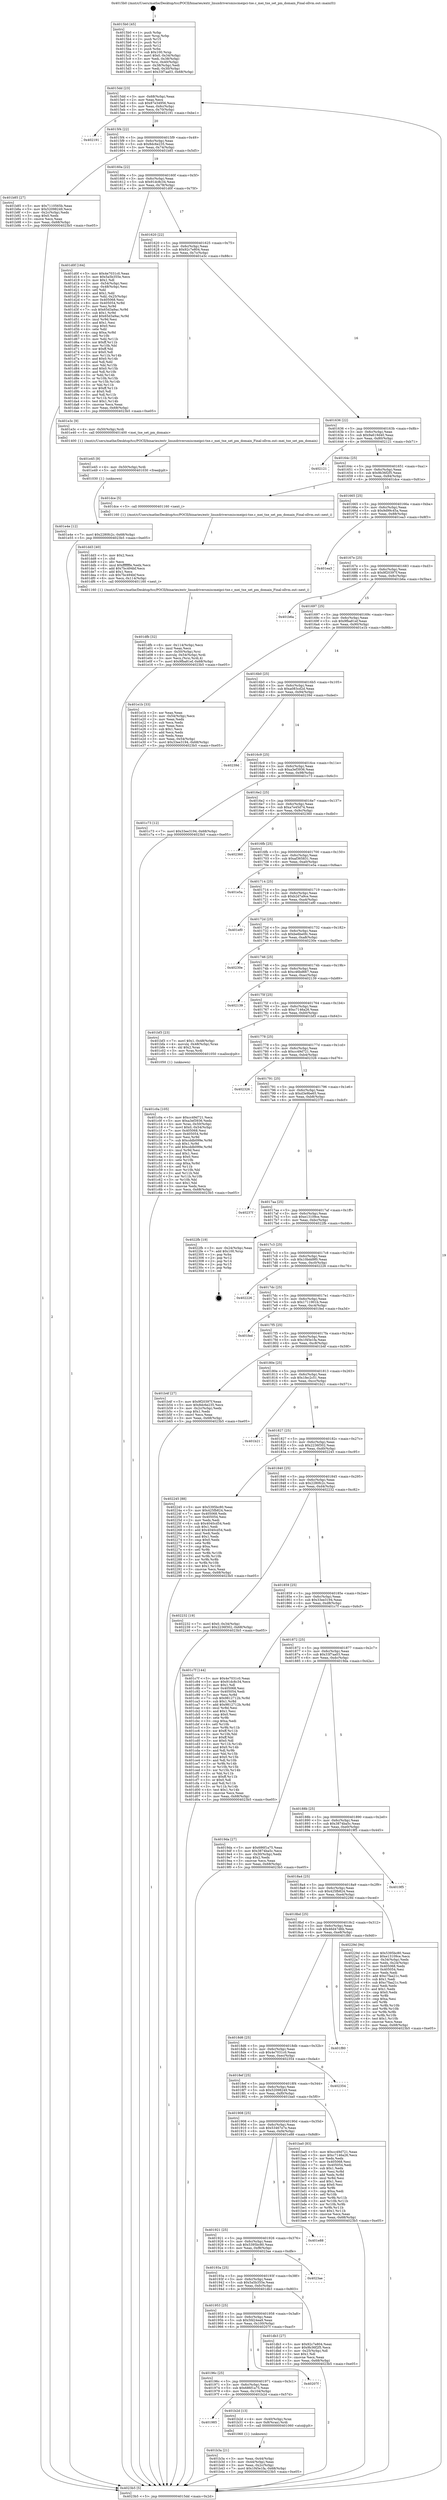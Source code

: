 digraph "0x4015b0" {
  label = "0x4015b0 (/mnt/c/Users/mathe/Desktop/tcc/POCII/binaries/extr_linuxdriversmiscmeipci-txe.c_mei_txe_set_pm_domain_Final-ollvm.out::main(0))"
  labelloc = "t"
  node[shape=record]

  Entry [label="",width=0.3,height=0.3,shape=circle,fillcolor=black,style=filled]
  "0x4015dd" [label="{
     0x4015dd [23]\l
     | [instrs]\l
     &nbsp;&nbsp;0x4015dd \<+3\>: mov -0x68(%rbp),%eax\l
     &nbsp;&nbsp;0x4015e0 \<+2\>: mov %eax,%ecx\l
     &nbsp;&nbsp;0x4015e2 \<+6\>: sub $0x87e34956,%ecx\l
     &nbsp;&nbsp;0x4015e8 \<+3\>: mov %eax,-0x6c(%rbp)\l
     &nbsp;&nbsp;0x4015eb \<+3\>: mov %ecx,-0x70(%rbp)\l
     &nbsp;&nbsp;0x4015ee \<+6\>: je 0000000000402191 \<main+0xbe1\>\l
  }"]
  "0x402191" [label="{
     0x402191\l
  }", style=dashed]
  "0x4015f4" [label="{
     0x4015f4 [22]\l
     | [instrs]\l
     &nbsp;&nbsp;0x4015f4 \<+5\>: jmp 00000000004015f9 \<main+0x49\>\l
     &nbsp;&nbsp;0x4015f9 \<+3\>: mov -0x6c(%rbp),%eax\l
     &nbsp;&nbsp;0x4015fc \<+5\>: sub $0x8dc6e235,%eax\l
     &nbsp;&nbsp;0x401601 \<+3\>: mov %eax,-0x74(%rbp)\l
     &nbsp;&nbsp;0x401604 \<+6\>: je 0000000000401b85 \<main+0x5d5\>\l
  }"]
  Exit [label="",width=0.3,height=0.3,shape=circle,fillcolor=black,style=filled,peripheries=2]
  "0x401b85" [label="{
     0x401b85 [27]\l
     | [instrs]\l
     &nbsp;&nbsp;0x401b85 \<+5\>: mov $0x7110565b,%eax\l
     &nbsp;&nbsp;0x401b8a \<+5\>: mov $0x52098249,%ecx\l
     &nbsp;&nbsp;0x401b8f \<+3\>: mov -0x2c(%rbp),%edx\l
     &nbsp;&nbsp;0x401b92 \<+3\>: cmp $0x0,%edx\l
     &nbsp;&nbsp;0x401b95 \<+3\>: cmove %ecx,%eax\l
     &nbsp;&nbsp;0x401b98 \<+3\>: mov %eax,-0x68(%rbp)\l
     &nbsp;&nbsp;0x401b9b \<+5\>: jmp 00000000004023b5 \<main+0xe05\>\l
  }"]
  "0x40160a" [label="{
     0x40160a [22]\l
     | [instrs]\l
     &nbsp;&nbsp;0x40160a \<+5\>: jmp 000000000040160f \<main+0x5f\>\l
     &nbsp;&nbsp;0x40160f \<+3\>: mov -0x6c(%rbp),%eax\l
     &nbsp;&nbsp;0x401612 \<+5\>: sub $0x91dc8c34,%eax\l
     &nbsp;&nbsp;0x401617 \<+3\>: mov %eax,-0x78(%rbp)\l
     &nbsp;&nbsp;0x40161a \<+6\>: je 0000000000401d0f \<main+0x75f\>\l
  }"]
  "0x401e4e" [label="{
     0x401e4e [12]\l
     | [instrs]\l
     &nbsp;&nbsp;0x401e4e \<+7\>: movl $0x2280fc2c,-0x68(%rbp)\l
     &nbsp;&nbsp;0x401e55 \<+5\>: jmp 00000000004023b5 \<main+0xe05\>\l
  }"]
  "0x401d0f" [label="{
     0x401d0f [164]\l
     | [instrs]\l
     &nbsp;&nbsp;0x401d0f \<+5\>: mov $0x4e7031c0,%eax\l
     &nbsp;&nbsp;0x401d14 \<+5\>: mov $0x5a5b355e,%ecx\l
     &nbsp;&nbsp;0x401d19 \<+2\>: mov $0x1,%dl\l
     &nbsp;&nbsp;0x401d1b \<+3\>: mov -0x54(%rbp),%esi\l
     &nbsp;&nbsp;0x401d1e \<+3\>: cmp -0x48(%rbp),%esi\l
     &nbsp;&nbsp;0x401d21 \<+4\>: setl %dil\l
     &nbsp;&nbsp;0x401d25 \<+4\>: and $0x1,%dil\l
     &nbsp;&nbsp;0x401d29 \<+4\>: mov %dil,-0x25(%rbp)\l
     &nbsp;&nbsp;0x401d2d \<+7\>: mov 0x405068,%esi\l
     &nbsp;&nbsp;0x401d34 \<+8\>: mov 0x405054,%r8d\l
     &nbsp;&nbsp;0x401d3c \<+3\>: mov %esi,%r9d\l
     &nbsp;&nbsp;0x401d3f \<+7\>: sub $0x65d3a9ac,%r9d\l
     &nbsp;&nbsp;0x401d46 \<+4\>: sub $0x1,%r9d\l
     &nbsp;&nbsp;0x401d4a \<+7\>: add $0x65d3a9ac,%r9d\l
     &nbsp;&nbsp;0x401d51 \<+4\>: imul %r9d,%esi\l
     &nbsp;&nbsp;0x401d55 \<+3\>: and $0x1,%esi\l
     &nbsp;&nbsp;0x401d58 \<+3\>: cmp $0x0,%esi\l
     &nbsp;&nbsp;0x401d5b \<+4\>: sete %dil\l
     &nbsp;&nbsp;0x401d5f \<+4\>: cmp $0xa,%r8d\l
     &nbsp;&nbsp;0x401d63 \<+4\>: setl %r10b\l
     &nbsp;&nbsp;0x401d67 \<+3\>: mov %dil,%r11b\l
     &nbsp;&nbsp;0x401d6a \<+4\>: xor $0xff,%r11b\l
     &nbsp;&nbsp;0x401d6e \<+3\>: mov %r10b,%bl\l
     &nbsp;&nbsp;0x401d71 \<+3\>: xor $0xff,%bl\l
     &nbsp;&nbsp;0x401d74 \<+3\>: xor $0x0,%dl\l
     &nbsp;&nbsp;0x401d77 \<+3\>: mov %r11b,%r14b\l
     &nbsp;&nbsp;0x401d7a \<+4\>: and $0x0,%r14b\l
     &nbsp;&nbsp;0x401d7e \<+3\>: and %dl,%dil\l
     &nbsp;&nbsp;0x401d81 \<+3\>: mov %bl,%r15b\l
     &nbsp;&nbsp;0x401d84 \<+4\>: and $0x0,%r15b\l
     &nbsp;&nbsp;0x401d88 \<+3\>: and %dl,%r10b\l
     &nbsp;&nbsp;0x401d8b \<+3\>: or %dil,%r14b\l
     &nbsp;&nbsp;0x401d8e \<+3\>: or %r10b,%r15b\l
     &nbsp;&nbsp;0x401d91 \<+3\>: xor %r15b,%r14b\l
     &nbsp;&nbsp;0x401d94 \<+3\>: or %bl,%r11b\l
     &nbsp;&nbsp;0x401d97 \<+4\>: xor $0xff,%r11b\l
     &nbsp;&nbsp;0x401d9b \<+3\>: or $0x0,%dl\l
     &nbsp;&nbsp;0x401d9e \<+3\>: and %dl,%r11b\l
     &nbsp;&nbsp;0x401da1 \<+3\>: or %r11b,%r14b\l
     &nbsp;&nbsp;0x401da4 \<+4\>: test $0x1,%r14b\l
     &nbsp;&nbsp;0x401da8 \<+3\>: cmovne %ecx,%eax\l
     &nbsp;&nbsp;0x401dab \<+3\>: mov %eax,-0x68(%rbp)\l
     &nbsp;&nbsp;0x401dae \<+5\>: jmp 00000000004023b5 \<main+0xe05\>\l
  }"]
  "0x401620" [label="{
     0x401620 [22]\l
     | [instrs]\l
     &nbsp;&nbsp;0x401620 \<+5\>: jmp 0000000000401625 \<main+0x75\>\l
     &nbsp;&nbsp;0x401625 \<+3\>: mov -0x6c(%rbp),%eax\l
     &nbsp;&nbsp;0x401628 \<+5\>: sub $0x92c7e804,%eax\l
     &nbsp;&nbsp;0x40162d \<+3\>: mov %eax,-0x7c(%rbp)\l
     &nbsp;&nbsp;0x401630 \<+6\>: je 0000000000401e3c \<main+0x88c\>\l
  }"]
  "0x401e45" [label="{
     0x401e45 [9]\l
     | [instrs]\l
     &nbsp;&nbsp;0x401e45 \<+4\>: mov -0x50(%rbp),%rdi\l
     &nbsp;&nbsp;0x401e49 \<+5\>: call 0000000000401030 \<free@plt\>\l
     | [calls]\l
     &nbsp;&nbsp;0x401030 \{1\} (unknown)\l
  }"]
  "0x401e3c" [label="{
     0x401e3c [9]\l
     | [instrs]\l
     &nbsp;&nbsp;0x401e3c \<+4\>: mov -0x50(%rbp),%rdi\l
     &nbsp;&nbsp;0x401e40 \<+5\>: call 0000000000401400 \<mei_txe_set_pm_domain\>\l
     | [calls]\l
     &nbsp;&nbsp;0x401400 \{1\} (/mnt/c/Users/mathe/Desktop/tcc/POCII/binaries/extr_linuxdriversmiscmeipci-txe.c_mei_txe_set_pm_domain_Final-ollvm.out::mei_txe_set_pm_domain)\l
  }"]
  "0x401636" [label="{
     0x401636 [22]\l
     | [instrs]\l
     &nbsp;&nbsp;0x401636 \<+5\>: jmp 000000000040163b \<main+0x8b\>\l
     &nbsp;&nbsp;0x40163b \<+3\>: mov -0x6c(%rbp),%eax\l
     &nbsp;&nbsp;0x40163e \<+5\>: sub $0x9a619d40,%eax\l
     &nbsp;&nbsp;0x401643 \<+3\>: mov %eax,-0x80(%rbp)\l
     &nbsp;&nbsp;0x401646 \<+6\>: je 0000000000402121 \<main+0xb71\>\l
  }"]
  "0x401dfb" [label="{
     0x401dfb [32]\l
     | [instrs]\l
     &nbsp;&nbsp;0x401dfb \<+6\>: mov -0x114(%rbp),%ecx\l
     &nbsp;&nbsp;0x401e01 \<+3\>: imul %eax,%ecx\l
     &nbsp;&nbsp;0x401e04 \<+4\>: mov -0x50(%rbp),%rsi\l
     &nbsp;&nbsp;0x401e08 \<+4\>: movslq -0x54(%rbp),%rdi\l
     &nbsp;&nbsp;0x401e0c \<+3\>: mov %ecx,(%rsi,%rdi,4)\l
     &nbsp;&nbsp;0x401e0f \<+7\>: movl $0x9fba81ef,-0x68(%rbp)\l
     &nbsp;&nbsp;0x401e16 \<+5\>: jmp 00000000004023b5 \<main+0xe05\>\l
  }"]
  "0x402121" [label="{
     0x402121\l
  }", style=dashed]
  "0x40164c" [label="{
     0x40164c [25]\l
     | [instrs]\l
     &nbsp;&nbsp;0x40164c \<+5\>: jmp 0000000000401651 \<main+0xa1\>\l
     &nbsp;&nbsp;0x401651 \<+3\>: mov -0x6c(%rbp),%eax\l
     &nbsp;&nbsp;0x401654 \<+5\>: sub $0x9b36f2f5,%eax\l
     &nbsp;&nbsp;0x401659 \<+6\>: mov %eax,-0x84(%rbp)\l
     &nbsp;&nbsp;0x40165f \<+6\>: je 0000000000401dce \<main+0x81e\>\l
  }"]
  "0x401dd3" [label="{
     0x401dd3 [40]\l
     | [instrs]\l
     &nbsp;&nbsp;0x401dd3 \<+5\>: mov $0x2,%ecx\l
     &nbsp;&nbsp;0x401dd8 \<+1\>: cltd\l
     &nbsp;&nbsp;0x401dd9 \<+2\>: idiv %ecx\l
     &nbsp;&nbsp;0x401ddb \<+6\>: imul $0xfffffffe,%edx,%ecx\l
     &nbsp;&nbsp;0x401de1 \<+6\>: add $0x7bc494bf,%ecx\l
     &nbsp;&nbsp;0x401de7 \<+3\>: add $0x1,%ecx\l
     &nbsp;&nbsp;0x401dea \<+6\>: sub $0x7bc494bf,%ecx\l
     &nbsp;&nbsp;0x401df0 \<+6\>: mov %ecx,-0x114(%rbp)\l
     &nbsp;&nbsp;0x401df6 \<+5\>: call 0000000000401160 \<next_i\>\l
     | [calls]\l
     &nbsp;&nbsp;0x401160 \{1\} (/mnt/c/Users/mathe/Desktop/tcc/POCII/binaries/extr_linuxdriversmiscmeipci-txe.c_mei_txe_set_pm_domain_Final-ollvm.out::next_i)\l
  }"]
  "0x401dce" [label="{
     0x401dce [5]\l
     | [instrs]\l
     &nbsp;&nbsp;0x401dce \<+5\>: call 0000000000401160 \<next_i\>\l
     | [calls]\l
     &nbsp;&nbsp;0x401160 \{1\} (/mnt/c/Users/mathe/Desktop/tcc/POCII/binaries/extr_linuxdriversmiscmeipci-txe.c_mei_txe_set_pm_domain_Final-ollvm.out::next_i)\l
  }"]
  "0x401665" [label="{
     0x401665 [25]\l
     | [instrs]\l
     &nbsp;&nbsp;0x401665 \<+5\>: jmp 000000000040166a \<main+0xba\>\l
     &nbsp;&nbsp;0x40166a \<+3\>: mov -0x6c(%rbp),%eax\l
     &nbsp;&nbsp;0x40166d \<+5\>: sub $0x9d99c45a,%eax\l
     &nbsp;&nbsp;0x401672 \<+6\>: mov %eax,-0x88(%rbp)\l
     &nbsp;&nbsp;0x401678 \<+6\>: je 0000000000401ea3 \<main+0x8f3\>\l
  }"]
  "0x401c0a" [label="{
     0x401c0a [105]\l
     | [instrs]\l
     &nbsp;&nbsp;0x401c0a \<+5\>: mov $0xcc49d721,%ecx\l
     &nbsp;&nbsp;0x401c0f \<+5\>: mov $0xa3ef3936,%edx\l
     &nbsp;&nbsp;0x401c14 \<+4\>: mov %rax,-0x50(%rbp)\l
     &nbsp;&nbsp;0x401c18 \<+7\>: movl $0x0,-0x54(%rbp)\l
     &nbsp;&nbsp;0x401c1f \<+7\>: mov 0x405068,%esi\l
     &nbsp;&nbsp;0x401c26 \<+8\>: mov 0x405054,%r8d\l
     &nbsp;&nbsp;0x401c2e \<+3\>: mov %esi,%r9d\l
     &nbsp;&nbsp;0x401c31 \<+7\>: sub $0xcddb099e,%r9d\l
     &nbsp;&nbsp;0x401c38 \<+4\>: sub $0x1,%r9d\l
     &nbsp;&nbsp;0x401c3c \<+7\>: add $0xcddb099e,%r9d\l
     &nbsp;&nbsp;0x401c43 \<+4\>: imul %r9d,%esi\l
     &nbsp;&nbsp;0x401c47 \<+3\>: and $0x1,%esi\l
     &nbsp;&nbsp;0x401c4a \<+3\>: cmp $0x0,%esi\l
     &nbsp;&nbsp;0x401c4d \<+4\>: sete %r10b\l
     &nbsp;&nbsp;0x401c51 \<+4\>: cmp $0xa,%r8d\l
     &nbsp;&nbsp;0x401c55 \<+4\>: setl %r11b\l
     &nbsp;&nbsp;0x401c59 \<+3\>: mov %r10b,%bl\l
     &nbsp;&nbsp;0x401c5c \<+3\>: and %r11b,%bl\l
     &nbsp;&nbsp;0x401c5f \<+3\>: xor %r11b,%r10b\l
     &nbsp;&nbsp;0x401c62 \<+3\>: or %r10b,%bl\l
     &nbsp;&nbsp;0x401c65 \<+3\>: test $0x1,%bl\l
     &nbsp;&nbsp;0x401c68 \<+3\>: cmovne %edx,%ecx\l
     &nbsp;&nbsp;0x401c6b \<+3\>: mov %ecx,-0x68(%rbp)\l
     &nbsp;&nbsp;0x401c6e \<+5\>: jmp 00000000004023b5 \<main+0xe05\>\l
  }"]
  "0x401ea3" [label="{
     0x401ea3\l
  }", style=dashed]
  "0x40167e" [label="{
     0x40167e [25]\l
     | [instrs]\l
     &nbsp;&nbsp;0x40167e \<+5\>: jmp 0000000000401683 \<main+0xd3\>\l
     &nbsp;&nbsp;0x401683 \<+3\>: mov -0x6c(%rbp),%eax\l
     &nbsp;&nbsp;0x401686 \<+5\>: sub $0x9f20397f,%eax\l
     &nbsp;&nbsp;0x40168b \<+6\>: mov %eax,-0x8c(%rbp)\l
     &nbsp;&nbsp;0x401691 \<+6\>: je 0000000000401b6a \<main+0x5ba\>\l
  }"]
  "0x401b3a" [label="{
     0x401b3a [21]\l
     | [instrs]\l
     &nbsp;&nbsp;0x401b3a \<+3\>: mov %eax,-0x44(%rbp)\l
     &nbsp;&nbsp;0x401b3d \<+3\>: mov -0x44(%rbp),%eax\l
     &nbsp;&nbsp;0x401b40 \<+3\>: mov %eax,-0x2c(%rbp)\l
     &nbsp;&nbsp;0x401b43 \<+7\>: movl $0x1f45e1fa,-0x68(%rbp)\l
     &nbsp;&nbsp;0x401b4a \<+5\>: jmp 00000000004023b5 \<main+0xe05\>\l
  }"]
  "0x401b6a" [label="{
     0x401b6a\l
  }", style=dashed]
  "0x401697" [label="{
     0x401697 [25]\l
     | [instrs]\l
     &nbsp;&nbsp;0x401697 \<+5\>: jmp 000000000040169c \<main+0xec\>\l
     &nbsp;&nbsp;0x40169c \<+3\>: mov -0x6c(%rbp),%eax\l
     &nbsp;&nbsp;0x40169f \<+5\>: sub $0x9fba81ef,%eax\l
     &nbsp;&nbsp;0x4016a4 \<+6\>: mov %eax,-0x90(%rbp)\l
     &nbsp;&nbsp;0x4016aa \<+6\>: je 0000000000401e1b \<main+0x86b\>\l
  }"]
  "0x401985" [label="{
     0x401985\l
  }", style=dashed]
  "0x401e1b" [label="{
     0x401e1b [33]\l
     | [instrs]\l
     &nbsp;&nbsp;0x401e1b \<+2\>: xor %eax,%eax\l
     &nbsp;&nbsp;0x401e1d \<+3\>: mov -0x54(%rbp),%ecx\l
     &nbsp;&nbsp;0x401e20 \<+2\>: mov %eax,%edx\l
     &nbsp;&nbsp;0x401e22 \<+2\>: sub %ecx,%edx\l
     &nbsp;&nbsp;0x401e24 \<+2\>: mov %eax,%ecx\l
     &nbsp;&nbsp;0x401e26 \<+3\>: sub $0x1,%ecx\l
     &nbsp;&nbsp;0x401e29 \<+2\>: add %ecx,%edx\l
     &nbsp;&nbsp;0x401e2b \<+2\>: sub %edx,%eax\l
     &nbsp;&nbsp;0x401e2d \<+3\>: mov %eax,-0x54(%rbp)\l
     &nbsp;&nbsp;0x401e30 \<+7\>: movl $0x33ee3194,-0x68(%rbp)\l
     &nbsp;&nbsp;0x401e37 \<+5\>: jmp 00000000004023b5 \<main+0xe05\>\l
  }"]
  "0x4016b0" [label="{
     0x4016b0 [25]\l
     | [instrs]\l
     &nbsp;&nbsp;0x4016b0 \<+5\>: jmp 00000000004016b5 \<main+0x105\>\l
     &nbsp;&nbsp;0x4016b5 \<+3\>: mov -0x6c(%rbp),%eax\l
     &nbsp;&nbsp;0x4016b8 \<+5\>: sub $0xa083cd2d,%eax\l
     &nbsp;&nbsp;0x4016bd \<+6\>: mov %eax,-0x94(%rbp)\l
     &nbsp;&nbsp;0x4016c3 \<+6\>: je 000000000040239d \<main+0xded\>\l
  }"]
  "0x401b2d" [label="{
     0x401b2d [13]\l
     | [instrs]\l
     &nbsp;&nbsp;0x401b2d \<+4\>: mov -0x40(%rbp),%rax\l
     &nbsp;&nbsp;0x401b31 \<+4\>: mov 0x8(%rax),%rdi\l
     &nbsp;&nbsp;0x401b35 \<+5\>: call 0000000000401060 \<atoi@plt\>\l
     | [calls]\l
     &nbsp;&nbsp;0x401060 \{1\} (unknown)\l
  }"]
  "0x40239d" [label="{
     0x40239d\l
  }", style=dashed]
  "0x4016c9" [label="{
     0x4016c9 [25]\l
     | [instrs]\l
     &nbsp;&nbsp;0x4016c9 \<+5\>: jmp 00000000004016ce \<main+0x11e\>\l
     &nbsp;&nbsp;0x4016ce \<+3\>: mov -0x6c(%rbp),%eax\l
     &nbsp;&nbsp;0x4016d1 \<+5\>: sub $0xa3ef3936,%eax\l
     &nbsp;&nbsp;0x4016d6 \<+6\>: mov %eax,-0x98(%rbp)\l
     &nbsp;&nbsp;0x4016dc \<+6\>: je 0000000000401c73 \<main+0x6c3\>\l
  }"]
  "0x40196c" [label="{
     0x40196c [25]\l
     | [instrs]\l
     &nbsp;&nbsp;0x40196c \<+5\>: jmp 0000000000401971 \<main+0x3c1\>\l
     &nbsp;&nbsp;0x401971 \<+3\>: mov -0x6c(%rbp),%eax\l
     &nbsp;&nbsp;0x401974 \<+5\>: sub $0x686f1a75,%eax\l
     &nbsp;&nbsp;0x401979 \<+6\>: mov %eax,-0x104(%rbp)\l
     &nbsp;&nbsp;0x40197f \<+6\>: je 0000000000401b2d \<main+0x57d\>\l
  }"]
  "0x401c73" [label="{
     0x401c73 [12]\l
     | [instrs]\l
     &nbsp;&nbsp;0x401c73 \<+7\>: movl $0x33ee3194,-0x68(%rbp)\l
     &nbsp;&nbsp;0x401c7a \<+5\>: jmp 00000000004023b5 \<main+0xe05\>\l
  }"]
  "0x4016e2" [label="{
     0x4016e2 [25]\l
     | [instrs]\l
     &nbsp;&nbsp;0x4016e2 \<+5\>: jmp 00000000004016e7 \<main+0x137\>\l
     &nbsp;&nbsp;0x4016e7 \<+3\>: mov -0x6c(%rbp),%eax\l
     &nbsp;&nbsp;0x4016ea \<+5\>: sub $0xa7e45d74,%eax\l
     &nbsp;&nbsp;0x4016ef \<+6\>: mov %eax,-0x9c(%rbp)\l
     &nbsp;&nbsp;0x4016f5 \<+6\>: je 0000000000402360 \<main+0xdb0\>\l
  }"]
  "0x40207f" [label="{
     0x40207f\l
  }", style=dashed]
  "0x402360" [label="{
     0x402360\l
  }", style=dashed]
  "0x4016fb" [label="{
     0x4016fb [25]\l
     | [instrs]\l
     &nbsp;&nbsp;0x4016fb \<+5\>: jmp 0000000000401700 \<main+0x150\>\l
     &nbsp;&nbsp;0x401700 \<+3\>: mov -0x6c(%rbp),%eax\l
     &nbsp;&nbsp;0x401703 \<+5\>: sub $0xaf365831,%eax\l
     &nbsp;&nbsp;0x401708 \<+6\>: mov %eax,-0xa0(%rbp)\l
     &nbsp;&nbsp;0x40170e \<+6\>: je 0000000000401e5a \<main+0x8aa\>\l
  }"]
  "0x401953" [label="{
     0x401953 [25]\l
     | [instrs]\l
     &nbsp;&nbsp;0x401953 \<+5\>: jmp 0000000000401958 \<main+0x3a8\>\l
     &nbsp;&nbsp;0x401958 \<+3\>: mov -0x6c(%rbp),%eax\l
     &nbsp;&nbsp;0x40195b \<+5\>: sub $0x5fd24ea9,%eax\l
     &nbsp;&nbsp;0x401960 \<+6\>: mov %eax,-0x100(%rbp)\l
     &nbsp;&nbsp;0x401966 \<+6\>: je 000000000040207f \<main+0xacf\>\l
  }"]
  "0x401e5a" [label="{
     0x401e5a\l
  }", style=dashed]
  "0x401714" [label="{
     0x401714 [25]\l
     | [instrs]\l
     &nbsp;&nbsp;0x401714 \<+5\>: jmp 0000000000401719 \<main+0x169\>\l
     &nbsp;&nbsp;0x401719 \<+3\>: mov -0x6c(%rbp),%eax\l
     &nbsp;&nbsp;0x40171c \<+5\>: sub $0xb2d7a9ce,%eax\l
     &nbsp;&nbsp;0x401721 \<+6\>: mov %eax,-0xa4(%rbp)\l
     &nbsp;&nbsp;0x401727 \<+6\>: je 0000000000401ef0 \<main+0x940\>\l
  }"]
  "0x401db3" [label="{
     0x401db3 [27]\l
     | [instrs]\l
     &nbsp;&nbsp;0x401db3 \<+5\>: mov $0x92c7e804,%eax\l
     &nbsp;&nbsp;0x401db8 \<+5\>: mov $0x9b36f2f5,%ecx\l
     &nbsp;&nbsp;0x401dbd \<+3\>: mov -0x25(%rbp),%dl\l
     &nbsp;&nbsp;0x401dc0 \<+3\>: test $0x1,%dl\l
     &nbsp;&nbsp;0x401dc3 \<+3\>: cmovne %ecx,%eax\l
     &nbsp;&nbsp;0x401dc6 \<+3\>: mov %eax,-0x68(%rbp)\l
     &nbsp;&nbsp;0x401dc9 \<+5\>: jmp 00000000004023b5 \<main+0xe05\>\l
  }"]
  "0x401ef0" [label="{
     0x401ef0\l
  }", style=dashed]
  "0x40172d" [label="{
     0x40172d [25]\l
     | [instrs]\l
     &nbsp;&nbsp;0x40172d \<+5\>: jmp 0000000000401732 \<main+0x182\>\l
     &nbsp;&nbsp;0x401732 \<+3\>: mov -0x6c(%rbp),%eax\l
     &nbsp;&nbsp;0x401735 \<+5\>: sub $0xbe6be0fc,%eax\l
     &nbsp;&nbsp;0x40173a \<+6\>: mov %eax,-0xa8(%rbp)\l
     &nbsp;&nbsp;0x401740 \<+6\>: je 000000000040230e \<main+0xd5e\>\l
  }"]
  "0x40193a" [label="{
     0x40193a [25]\l
     | [instrs]\l
     &nbsp;&nbsp;0x40193a \<+5\>: jmp 000000000040193f \<main+0x38f\>\l
     &nbsp;&nbsp;0x40193f \<+3\>: mov -0x6c(%rbp),%eax\l
     &nbsp;&nbsp;0x401942 \<+5\>: sub $0x5a5b355e,%eax\l
     &nbsp;&nbsp;0x401947 \<+6\>: mov %eax,-0xfc(%rbp)\l
     &nbsp;&nbsp;0x40194d \<+6\>: je 0000000000401db3 \<main+0x803\>\l
  }"]
  "0x40230e" [label="{
     0x40230e\l
  }", style=dashed]
  "0x401746" [label="{
     0x401746 [25]\l
     | [instrs]\l
     &nbsp;&nbsp;0x401746 \<+5\>: jmp 000000000040174b \<main+0x19b\>\l
     &nbsp;&nbsp;0x40174b \<+3\>: mov -0x6c(%rbp),%eax\l
     &nbsp;&nbsp;0x40174e \<+5\>: sub $0xc46bd667,%eax\l
     &nbsp;&nbsp;0x401753 \<+6\>: mov %eax,-0xac(%rbp)\l
     &nbsp;&nbsp;0x401759 \<+6\>: je 0000000000402139 \<main+0xb89\>\l
  }"]
  "0x4023ae" [label="{
     0x4023ae\l
  }", style=dashed]
  "0x402139" [label="{
     0x402139\l
  }", style=dashed]
  "0x40175f" [label="{
     0x40175f [25]\l
     | [instrs]\l
     &nbsp;&nbsp;0x40175f \<+5\>: jmp 0000000000401764 \<main+0x1b4\>\l
     &nbsp;&nbsp;0x401764 \<+3\>: mov -0x6c(%rbp),%eax\l
     &nbsp;&nbsp;0x401767 \<+5\>: sub $0xc7146a26,%eax\l
     &nbsp;&nbsp;0x40176c \<+6\>: mov %eax,-0xb0(%rbp)\l
     &nbsp;&nbsp;0x401772 \<+6\>: je 0000000000401bf3 \<main+0x643\>\l
  }"]
  "0x401921" [label="{
     0x401921 [25]\l
     | [instrs]\l
     &nbsp;&nbsp;0x401921 \<+5\>: jmp 0000000000401926 \<main+0x376\>\l
     &nbsp;&nbsp;0x401926 \<+3\>: mov -0x6c(%rbp),%eax\l
     &nbsp;&nbsp;0x401929 \<+5\>: sub $0x5395bc80,%eax\l
     &nbsp;&nbsp;0x40192e \<+6\>: mov %eax,-0xf8(%rbp)\l
     &nbsp;&nbsp;0x401934 \<+6\>: je 00000000004023ae \<main+0xdfe\>\l
  }"]
  "0x401bf3" [label="{
     0x401bf3 [23]\l
     | [instrs]\l
     &nbsp;&nbsp;0x401bf3 \<+7\>: movl $0x1,-0x48(%rbp)\l
     &nbsp;&nbsp;0x401bfa \<+4\>: movslq -0x48(%rbp),%rax\l
     &nbsp;&nbsp;0x401bfe \<+4\>: shl $0x2,%rax\l
     &nbsp;&nbsp;0x401c02 \<+3\>: mov %rax,%rdi\l
     &nbsp;&nbsp;0x401c05 \<+5\>: call 0000000000401050 \<malloc@plt\>\l
     | [calls]\l
     &nbsp;&nbsp;0x401050 \{1\} (unknown)\l
  }"]
  "0x401778" [label="{
     0x401778 [25]\l
     | [instrs]\l
     &nbsp;&nbsp;0x401778 \<+5\>: jmp 000000000040177d \<main+0x1cd\>\l
     &nbsp;&nbsp;0x40177d \<+3\>: mov -0x6c(%rbp),%eax\l
     &nbsp;&nbsp;0x401780 \<+5\>: sub $0xcc49d721,%eax\l
     &nbsp;&nbsp;0x401785 \<+6\>: mov %eax,-0xb4(%rbp)\l
     &nbsp;&nbsp;0x40178b \<+6\>: je 0000000000402326 \<main+0xd76\>\l
  }"]
  "0x401e88" [label="{
     0x401e88\l
  }", style=dashed]
  "0x402326" [label="{
     0x402326\l
  }", style=dashed]
  "0x401791" [label="{
     0x401791 [25]\l
     | [instrs]\l
     &nbsp;&nbsp;0x401791 \<+5\>: jmp 0000000000401796 \<main+0x1e6\>\l
     &nbsp;&nbsp;0x401796 \<+3\>: mov -0x6c(%rbp),%eax\l
     &nbsp;&nbsp;0x401799 \<+5\>: sub $0xd3e9be65,%eax\l
     &nbsp;&nbsp;0x40179e \<+6\>: mov %eax,-0xb8(%rbp)\l
     &nbsp;&nbsp;0x4017a4 \<+6\>: je 000000000040237f \<main+0xdcf\>\l
  }"]
  "0x401908" [label="{
     0x401908 [25]\l
     | [instrs]\l
     &nbsp;&nbsp;0x401908 \<+5\>: jmp 000000000040190d \<main+0x35d\>\l
     &nbsp;&nbsp;0x40190d \<+3\>: mov -0x6c(%rbp),%eax\l
     &nbsp;&nbsp;0x401910 \<+5\>: sub $0x53467e7e,%eax\l
     &nbsp;&nbsp;0x401915 \<+6\>: mov %eax,-0xf4(%rbp)\l
     &nbsp;&nbsp;0x40191b \<+6\>: je 0000000000401e88 \<main+0x8d8\>\l
  }"]
  "0x40237f" [label="{
     0x40237f\l
  }", style=dashed]
  "0x4017aa" [label="{
     0x4017aa [25]\l
     | [instrs]\l
     &nbsp;&nbsp;0x4017aa \<+5\>: jmp 00000000004017af \<main+0x1ff\>\l
     &nbsp;&nbsp;0x4017af \<+3\>: mov -0x6c(%rbp),%eax\l
     &nbsp;&nbsp;0x4017b2 \<+5\>: sub $0xe13109ce,%eax\l
     &nbsp;&nbsp;0x4017b7 \<+6\>: mov %eax,-0xbc(%rbp)\l
     &nbsp;&nbsp;0x4017bd \<+6\>: je 00000000004022fb \<main+0xd4b\>\l
  }"]
  "0x401ba0" [label="{
     0x401ba0 [83]\l
     | [instrs]\l
     &nbsp;&nbsp;0x401ba0 \<+5\>: mov $0xcc49d721,%eax\l
     &nbsp;&nbsp;0x401ba5 \<+5\>: mov $0xc7146a26,%ecx\l
     &nbsp;&nbsp;0x401baa \<+2\>: xor %edx,%edx\l
     &nbsp;&nbsp;0x401bac \<+7\>: mov 0x405068,%esi\l
     &nbsp;&nbsp;0x401bb3 \<+7\>: mov 0x405054,%edi\l
     &nbsp;&nbsp;0x401bba \<+3\>: sub $0x1,%edx\l
     &nbsp;&nbsp;0x401bbd \<+3\>: mov %esi,%r8d\l
     &nbsp;&nbsp;0x401bc0 \<+3\>: add %edx,%r8d\l
     &nbsp;&nbsp;0x401bc3 \<+4\>: imul %r8d,%esi\l
     &nbsp;&nbsp;0x401bc7 \<+3\>: and $0x1,%esi\l
     &nbsp;&nbsp;0x401bca \<+3\>: cmp $0x0,%esi\l
     &nbsp;&nbsp;0x401bcd \<+4\>: sete %r9b\l
     &nbsp;&nbsp;0x401bd1 \<+3\>: cmp $0xa,%edi\l
     &nbsp;&nbsp;0x401bd4 \<+4\>: setl %r10b\l
     &nbsp;&nbsp;0x401bd8 \<+3\>: mov %r9b,%r11b\l
     &nbsp;&nbsp;0x401bdb \<+3\>: and %r10b,%r11b\l
     &nbsp;&nbsp;0x401bde \<+3\>: xor %r10b,%r9b\l
     &nbsp;&nbsp;0x401be1 \<+3\>: or %r9b,%r11b\l
     &nbsp;&nbsp;0x401be4 \<+4\>: test $0x1,%r11b\l
     &nbsp;&nbsp;0x401be8 \<+3\>: cmovne %ecx,%eax\l
     &nbsp;&nbsp;0x401beb \<+3\>: mov %eax,-0x68(%rbp)\l
     &nbsp;&nbsp;0x401bee \<+5\>: jmp 00000000004023b5 \<main+0xe05\>\l
  }"]
  "0x4022fb" [label="{
     0x4022fb [19]\l
     | [instrs]\l
     &nbsp;&nbsp;0x4022fb \<+3\>: mov -0x24(%rbp),%eax\l
     &nbsp;&nbsp;0x4022fe \<+7\>: add $0x100,%rsp\l
     &nbsp;&nbsp;0x402305 \<+1\>: pop %rbx\l
     &nbsp;&nbsp;0x402306 \<+2\>: pop %r12\l
     &nbsp;&nbsp;0x402308 \<+2\>: pop %r14\l
     &nbsp;&nbsp;0x40230a \<+2\>: pop %r15\l
     &nbsp;&nbsp;0x40230c \<+1\>: pop %rbp\l
     &nbsp;&nbsp;0x40230d \<+1\>: ret\l
  }"]
  "0x4017c3" [label="{
     0x4017c3 [25]\l
     | [instrs]\l
     &nbsp;&nbsp;0x4017c3 \<+5\>: jmp 00000000004017c8 \<main+0x218\>\l
     &nbsp;&nbsp;0x4017c8 \<+3\>: mov -0x6c(%rbp),%eax\l
     &nbsp;&nbsp;0x4017cb \<+5\>: sub $0x10bdd9f0,%eax\l
     &nbsp;&nbsp;0x4017d0 \<+6\>: mov %eax,-0xc0(%rbp)\l
     &nbsp;&nbsp;0x4017d6 \<+6\>: je 0000000000402226 \<main+0xc76\>\l
  }"]
  "0x4018ef" [label="{
     0x4018ef [25]\l
     | [instrs]\l
     &nbsp;&nbsp;0x4018ef \<+5\>: jmp 00000000004018f4 \<main+0x344\>\l
     &nbsp;&nbsp;0x4018f4 \<+3\>: mov -0x6c(%rbp),%eax\l
     &nbsp;&nbsp;0x4018f7 \<+5\>: sub $0x52098249,%eax\l
     &nbsp;&nbsp;0x4018fc \<+6\>: mov %eax,-0xf0(%rbp)\l
     &nbsp;&nbsp;0x401902 \<+6\>: je 0000000000401ba0 \<main+0x5f0\>\l
  }"]
  "0x402226" [label="{
     0x402226\l
  }", style=dashed]
  "0x4017dc" [label="{
     0x4017dc [25]\l
     | [instrs]\l
     &nbsp;&nbsp;0x4017dc \<+5\>: jmp 00000000004017e1 \<main+0x231\>\l
     &nbsp;&nbsp;0x4017e1 \<+3\>: mov -0x6c(%rbp),%eax\l
     &nbsp;&nbsp;0x4017e4 \<+5\>: sub $0x1711901b,%eax\l
     &nbsp;&nbsp;0x4017e9 \<+6\>: mov %eax,-0xc4(%rbp)\l
     &nbsp;&nbsp;0x4017ef \<+6\>: je 0000000000401fed \<main+0xa3d\>\l
  }"]
  "0x402354" [label="{
     0x402354\l
  }", style=dashed]
  "0x401fed" [label="{
     0x401fed\l
  }", style=dashed]
  "0x4017f5" [label="{
     0x4017f5 [25]\l
     | [instrs]\l
     &nbsp;&nbsp;0x4017f5 \<+5\>: jmp 00000000004017fa \<main+0x24a\>\l
     &nbsp;&nbsp;0x4017fa \<+3\>: mov -0x6c(%rbp),%eax\l
     &nbsp;&nbsp;0x4017fd \<+5\>: sub $0x1f45e1fa,%eax\l
     &nbsp;&nbsp;0x401802 \<+6\>: mov %eax,-0xc8(%rbp)\l
     &nbsp;&nbsp;0x401808 \<+6\>: je 0000000000401b4f \<main+0x59f\>\l
  }"]
  "0x4018d6" [label="{
     0x4018d6 [25]\l
     | [instrs]\l
     &nbsp;&nbsp;0x4018d6 \<+5\>: jmp 00000000004018db \<main+0x32b\>\l
     &nbsp;&nbsp;0x4018db \<+3\>: mov -0x6c(%rbp),%eax\l
     &nbsp;&nbsp;0x4018de \<+5\>: sub $0x4e7031c0,%eax\l
     &nbsp;&nbsp;0x4018e3 \<+6\>: mov %eax,-0xec(%rbp)\l
     &nbsp;&nbsp;0x4018e9 \<+6\>: je 0000000000402354 \<main+0xda4\>\l
  }"]
  "0x401b4f" [label="{
     0x401b4f [27]\l
     | [instrs]\l
     &nbsp;&nbsp;0x401b4f \<+5\>: mov $0x9f20397f,%eax\l
     &nbsp;&nbsp;0x401b54 \<+5\>: mov $0x8dc6e235,%ecx\l
     &nbsp;&nbsp;0x401b59 \<+3\>: mov -0x2c(%rbp),%edx\l
     &nbsp;&nbsp;0x401b5c \<+3\>: cmp $0x1,%edx\l
     &nbsp;&nbsp;0x401b5f \<+3\>: cmovl %ecx,%eax\l
     &nbsp;&nbsp;0x401b62 \<+3\>: mov %eax,-0x68(%rbp)\l
     &nbsp;&nbsp;0x401b65 \<+5\>: jmp 00000000004023b5 \<main+0xe05\>\l
  }"]
  "0x40180e" [label="{
     0x40180e [25]\l
     | [instrs]\l
     &nbsp;&nbsp;0x40180e \<+5\>: jmp 0000000000401813 \<main+0x263\>\l
     &nbsp;&nbsp;0x401813 \<+3\>: mov -0x6c(%rbp),%eax\l
     &nbsp;&nbsp;0x401816 \<+5\>: sub $0x1fec2c51,%eax\l
     &nbsp;&nbsp;0x40181b \<+6\>: mov %eax,-0xcc(%rbp)\l
     &nbsp;&nbsp;0x401821 \<+6\>: je 0000000000401b21 \<main+0x571\>\l
  }"]
  "0x401f80" [label="{
     0x401f80\l
  }", style=dashed]
  "0x401b21" [label="{
     0x401b21\l
  }", style=dashed]
  "0x401827" [label="{
     0x401827 [25]\l
     | [instrs]\l
     &nbsp;&nbsp;0x401827 \<+5\>: jmp 000000000040182c \<main+0x27c\>\l
     &nbsp;&nbsp;0x40182c \<+3\>: mov -0x6c(%rbp),%eax\l
     &nbsp;&nbsp;0x40182f \<+5\>: sub $0x2236f302,%eax\l
     &nbsp;&nbsp;0x401834 \<+6\>: mov %eax,-0xd0(%rbp)\l
     &nbsp;&nbsp;0x40183a \<+6\>: je 0000000000402245 \<main+0xc95\>\l
  }"]
  "0x4018bd" [label="{
     0x4018bd [25]\l
     | [instrs]\l
     &nbsp;&nbsp;0x4018bd \<+5\>: jmp 00000000004018c2 \<main+0x312\>\l
     &nbsp;&nbsp;0x4018c2 \<+3\>: mov -0x6c(%rbp),%eax\l
     &nbsp;&nbsp;0x4018c5 \<+5\>: sub $0x46d47d6b,%eax\l
     &nbsp;&nbsp;0x4018ca \<+6\>: mov %eax,-0xe8(%rbp)\l
     &nbsp;&nbsp;0x4018d0 \<+6\>: je 0000000000401f80 \<main+0x9d0\>\l
  }"]
  "0x402245" [label="{
     0x402245 [88]\l
     | [instrs]\l
     &nbsp;&nbsp;0x402245 \<+5\>: mov $0x5395bc80,%eax\l
     &nbsp;&nbsp;0x40224a \<+5\>: mov $0x425fb824,%ecx\l
     &nbsp;&nbsp;0x40224f \<+7\>: mov 0x405068,%edx\l
     &nbsp;&nbsp;0x402256 \<+7\>: mov 0x405054,%esi\l
     &nbsp;&nbsp;0x40225d \<+2\>: mov %edx,%edi\l
     &nbsp;&nbsp;0x40225f \<+6\>: sub $0x4040cd54,%edi\l
     &nbsp;&nbsp;0x402265 \<+3\>: sub $0x1,%edi\l
     &nbsp;&nbsp;0x402268 \<+6\>: add $0x4040cd54,%edi\l
     &nbsp;&nbsp;0x40226e \<+3\>: imul %edi,%edx\l
     &nbsp;&nbsp;0x402271 \<+3\>: and $0x1,%edx\l
     &nbsp;&nbsp;0x402274 \<+3\>: cmp $0x0,%edx\l
     &nbsp;&nbsp;0x402277 \<+4\>: sete %r8b\l
     &nbsp;&nbsp;0x40227b \<+3\>: cmp $0xa,%esi\l
     &nbsp;&nbsp;0x40227e \<+4\>: setl %r9b\l
     &nbsp;&nbsp;0x402282 \<+3\>: mov %r8b,%r10b\l
     &nbsp;&nbsp;0x402285 \<+3\>: and %r9b,%r10b\l
     &nbsp;&nbsp;0x402288 \<+3\>: xor %r9b,%r8b\l
     &nbsp;&nbsp;0x40228b \<+3\>: or %r8b,%r10b\l
     &nbsp;&nbsp;0x40228e \<+4\>: test $0x1,%r10b\l
     &nbsp;&nbsp;0x402292 \<+3\>: cmovne %ecx,%eax\l
     &nbsp;&nbsp;0x402295 \<+3\>: mov %eax,-0x68(%rbp)\l
     &nbsp;&nbsp;0x402298 \<+5\>: jmp 00000000004023b5 \<main+0xe05\>\l
  }"]
  "0x401840" [label="{
     0x401840 [25]\l
     | [instrs]\l
     &nbsp;&nbsp;0x401840 \<+5\>: jmp 0000000000401845 \<main+0x295\>\l
     &nbsp;&nbsp;0x401845 \<+3\>: mov -0x6c(%rbp),%eax\l
     &nbsp;&nbsp;0x401848 \<+5\>: sub $0x2280fc2c,%eax\l
     &nbsp;&nbsp;0x40184d \<+6\>: mov %eax,-0xd4(%rbp)\l
     &nbsp;&nbsp;0x401853 \<+6\>: je 0000000000402232 \<main+0xc82\>\l
  }"]
  "0x40229d" [label="{
     0x40229d [94]\l
     | [instrs]\l
     &nbsp;&nbsp;0x40229d \<+5\>: mov $0x5395bc80,%eax\l
     &nbsp;&nbsp;0x4022a2 \<+5\>: mov $0xe13109ce,%ecx\l
     &nbsp;&nbsp;0x4022a7 \<+3\>: mov -0x34(%rbp),%edx\l
     &nbsp;&nbsp;0x4022aa \<+3\>: mov %edx,-0x24(%rbp)\l
     &nbsp;&nbsp;0x4022ad \<+7\>: mov 0x405068,%edx\l
     &nbsp;&nbsp;0x4022b4 \<+7\>: mov 0x405054,%esi\l
     &nbsp;&nbsp;0x4022bb \<+2\>: mov %edx,%edi\l
     &nbsp;&nbsp;0x4022bd \<+6\>: add $0xc7faa21c,%edi\l
     &nbsp;&nbsp;0x4022c3 \<+3\>: sub $0x1,%edi\l
     &nbsp;&nbsp;0x4022c6 \<+6\>: sub $0xc7faa21c,%edi\l
     &nbsp;&nbsp;0x4022cc \<+3\>: imul %edi,%edx\l
     &nbsp;&nbsp;0x4022cf \<+3\>: and $0x1,%edx\l
     &nbsp;&nbsp;0x4022d2 \<+3\>: cmp $0x0,%edx\l
     &nbsp;&nbsp;0x4022d5 \<+4\>: sete %r8b\l
     &nbsp;&nbsp;0x4022d9 \<+3\>: cmp $0xa,%esi\l
     &nbsp;&nbsp;0x4022dc \<+4\>: setl %r9b\l
     &nbsp;&nbsp;0x4022e0 \<+3\>: mov %r8b,%r10b\l
     &nbsp;&nbsp;0x4022e3 \<+3\>: and %r9b,%r10b\l
     &nbsp;&nbsp;0x4022e6 \<+3\>: xor %r9b,%r8b\l
     &nbsp;&nbsp;0x4022e9 \<+3\>: or %r8b,%r10b\l
     &nbsp;&nbsp;0x4022ec \<+4\>: test $0x1,%r10b\l
     &nbsp;&nbsp;0x4022f0 \<+3\>: cmovne %ecx,%eax\l
     &nbsp;&nbsp;0x4022f3 \<+3\>: mov %eax,-0x68(%rbp)\l
     &nbsp;&nbsp;0x4022f6 \<+5\>: jmp 00000000004023b5 \<main+0xe05\>\l
  }"]
  "0x402232" [label="{
     0x402232 [19]\l
     | [instrs]\l
     &nbsp;&nbsp;0x402232 \<+7\>: movl $0x0,-0x34(%rbp)\l
     &nbsp;&nbsp;0x402239 \<+7\>: movl $0x2236f302,-0x68(%rbp)\l
     &nbsp;&nbsp;0x402240 \<+5\>: jmp 00000000004023b5 \<main+0xe05\>\l
  }"]
  "0x401859" [label="{
     0x401859 [25]\l
     | [instrs]\l
     &nbsp;&nbsp;0x401859 \<+5\>: jmp 000000000040185e \<main+0x2ae\>\l
     &nbsp;&nbsp;0x40185e \<+3\>: mov -0x6c(%rbp),%eax\l
     &nbsp;&nbsp;0x401861 \<+5\>: sub $0x33ee3194,%eax\l
     &nbsp;&nbsp;0x401866 \<+6\>: mov %eax,-0xd8(%rbp)\l
     &nbsp;&nbsp;0x40186c \<+6\>: je 0000000000401c7f \<main+0x6cf\>\l
  }"]
  "0x4018a4" [label="{
     0x4018a4 [25]\l
     | [instrs]\l
     &nbsp;&nbsp;0x4018a4 \<+5\>: jmp 00000000004018a9 \<main+0x2f9\>\l
     &nbsp;&nbsp;0x4018a9 \<+3\>: mov -0x6c(%rbp),%eax\l
     &nbsp;&nbsp;0x4018ac \<+5\>: sub $0x425fb824,%eax\l
     &nbsp;&nbsp;0x4018b1 \<+6\>: mov %eax,-0xe4(%rbp)\l
     &nbsp;&nbsp;0x4018b7 \<+6\>: je 000000000040229d \<main+0xced\>\l
  }"]
  "0x401c7f" [label="{
     0x401c7f [144]\l
     | [instrs]\l
     &nbsp;&nbsp;0x401c7f \<+5\>: mov $0x4e7031c0,%eax\l
     &nbsp;&nbsp;0x401c84 \<+5\>: mov $0x91dc8c34,%ecx\l
     &nbsp;&nbsp;0x401c89 \<+2\>: mov $0x1,%dl\l
     &nbsp;&nbsp;0x401c8b \<+7\>: mov 0x405068,%esi\l
     &nbsp;&nbsp;0x401c92 \<+7\>: mov 0x405054,%edi\l
     &nbsp;&nbsp;0x401c99 \<+3\>: mov %esi,%r8d\l
     &nbsp;&nbsp;0x401c9c \<+7\>: sub $0x9812712b,%r8d\l
     &nbsp;&nbsp;0x401ca3 \<+4\>: sub $0x1,%r8d\l
     &nbsp;&nbsp;0x401ca7 \<+7\>: add $0x9812712b,%r8d\l
     &nbsp;&nbsp;0x401cae \<+4\>: imul %r8d,%esi\l
     &nbsp;&nbsp;0x401cb2 \<+3\>: and $0x1,%esi\l
     &nbsp;&nbsp;0x401cb5 \<+3\>: cmp $0x0,%esi\l
     &nbsp;&nbsp;0x401cb8 \<+4\>: sete %r9b\l
     &nbsp;&nbsp;0x401cbc \<+3\>: cmp $0xa,%edi\l
     &nbsp;&nbsp;0x401cbf \<+4\>: setl %r10b\l
     &nbsp;&nbsp;0x401cc3 \<+3\>: mov %r9b,%r11b\l
     &nbsp;&nbsp;0x401cc6 \<+4\>: xor $0xff,%r11b\l
     &nbsp;&nbsp;0x401cca \<+3\>: mov %r10b,%bl\l
     &nbsp;&nbsp;0x401ccd \<+3\>: xor $0xff,%bl\l
     &nbsp;&nbsp;0x401cd0 \<+3\>: xor $0x0,%dl\l
     &nbsp;&nbsp;0x401cd3 \<+3\>: mov %r11b,%r14b\l
     &nbsp;&nbsp;0x401cd6 \<+4\>: and $0x0,%r14b\l
     &nbsp;&nbsp;0x401cda \<+3\>: and %dl,%r9b\l
     &nbsp;&nbsp;0x401cdd \<+3\>: mov %bl,%r15b\l
     &nbsp;&nbsp;0x401ce0 \<+4\>: and $0x0,%r15b\l
     &nbsp;&nbsp;0x401ce4 \<+3\>: and %dl,%r10b\l
     &nbsp;&nbsp;0x401ce7 \<+3\>: or %r9b,%r14b\l
     &nbsp;&nbsp;0x401cea \<+3\>: or %r10b,%r15b\l
     &nbsp;&nbsp;0x401ced \<+3\>: xor %r15b,%r14b\l
     &nbsp;&nbsp;0x401cf0 \<+3\>: or %bl,%r11b\l
     &nbsp;&nbsp;0x401cf3 \<+4\>: xor $0xff,%r11b\l
     &nbsp;&nbsp;0x401cf7 \<+3\>: or $0x0,%dl\l
     &nbsp;&nbsp;0x401cfa \<+3\>: and %dl,%r11b\l
     &nbsp;&nbsp;0x401cfd \<+3\>: or %r11b,%r14b\l
     &nbsp;&nbsp;0x401d00 \<+4\>: test $0x1,%r14b\l
     &nbsp;&nbsp;0x401d04 \<+3\>: cmovne %ecx,%eax\l
     &nbsp;&nbsp;0x401d07 \<+3\>: mov %eax,-0x68(%rbp)\l
     &nbsp;&nbsp;0x401d0a \<+5\>: jmp 00000000004023b5 \<main+0xe05\>\l
  }"]
  "0x401872" [label="{
     0x401872 [25]\l
     | [instrs]\l
     &nbsp;&nbsp;0x401872 \<+5\>: jmp 0000000000401877 \<main+0x2c7\>\l
     &nbsp;&nbsp;0x401877 \<+3\>: mov -0x6c(%rbp),%eax\l
     &nbsp;&nbsp;0x40187a \<+5\>: sub $0x33f7aa03,%eax\l
     &nbsp;&nbsp;0x40187f \<+6\>: mov %eax,-0xdc(%rbp)\l
     &nbsp;&nbsp;0x401885 \<+6\>: je 00000000004019da \<main+0x42a\>\l
  }"]
  "0x4019f5" [label="{
     0x4019f5\l
  }", style=dashed]
  "0x4019da" [label="{
     0x4019da [27]\l
     | [instrs]\l
     &nbsp;&nbsp;0x4019da \<+5\>: mov $0x686f1a75,%eax\l
     &nbsp;&nbsp;0x4019df \<+5\>: mov $0x3874ba5c,%ecx\l
     &nbsp;&nbsp;0x4019e4 \<+3\>: mov -0x30(%rbp),%edx\l
     &nbsp;&nbsp;0x4019e7 \<+3\>: cmp $0x2,%edx\l
     &nbsp;&nbsp;0x4019ea \<+3\>: cmovne %ecx,%eax\l
     &nbsp;&nbsp;0x4019ed \<+3\>: mov %eax,-0x68(%rbp)\l
     &nbsp;&nbsp;0x4019f0 \<+5\>: jmp 00000000004023b5 \<main+0xe05\>\l
  }"]
  "0x40188b" [label="{
     0x40188b [25]\l
     | [instrs]\l
     &nbsp;&nbsp;0x40188b \<+5\>: jmp 0000000000401890 \<main+0x2e0\>\l
     &nbsp;&nbsp;0x401890 \<+3\>: mov -0x6c(%rbp),%eax\l
     &nbsp;&nbsp;0x401893 \<+5\>: sub $0x3874ba5c,%eax\l
     &nbsp;&nbsp;0x401898 \<+6\>: mov %eax,-0xe0(%rbp)\l
     &nbsp;&nbsp;0x40189e \<+6\>: je 00000000004019f5 \<main+0x445\>\l
  }"]
  "0x4023b5" [label="{
     0x4023b5 [5]\l
     | [instrs]\l
     &nbsp;&nbsp;0x4023b5 \<+5\>: jmp 00000000004015dd \<main+0x2d\>\l
  }"]
  "0x4015b0" [label="{
     0x4015b0 [45]\l
     | [instrs]\l
     &nbsp;&nbsp;0x4015b0 \<+1\>: push %rbp\l
     &nbsp;&nbsp;0x4015b1 \<+3\>: mov %rsp,%rbp\l
     &nbsp;&nbsp;0x4015b4 \<+2\>: push %r15\l
     &nbsp;&nbsp;0x4015b6 \<+2\>: push %r14\l
     &nbsp;&nbsp;0x4015b8 \<+2\>: push %r12\l
     &nbsp;&nbsp;0x4015ba \<+1\>: push %rbx\l
     &nbsp;&nbsp;0x4015bb \<+7\>: sub $0x100,%rsp\l
     &nbsp;&nbsp;0x4015c2 \<+7\>: movl $0x0,-0x34(%rbp)\l
     &nbsp;&nbsp;0x4015c9 \<+3\>: mov %edi,-0x38(%rbp)\l
     &nbsp;&nbsp;0x4015cc \<+4\>: mov %rsi,-0x40(%rbp)\l
     &nbsp;&nbsp;0x4015d0 \<+3\>: mov -0x38(%rbp),%edi\l
     &nbsp;&nbsp;0x4015d3 \<+3\>: mov %edi,-0x30(%rbp)\l
     &nbsp;&nbsp;0x4015d6 \<+7\>: movl $0x33f7aa03,-0x68(%rbp)\l
  }"]
  Entry -> "0x4015b0" [label=" 1"]
  "0x4015dd" -> "0x402191" [label=" 0"]
  "0x4015dd" -> "0x4015f4" [label=" 20"]
  "0x4022fb" -> Exit [label=" 1"]
  "0x4015f4" -> "0x401b85" [label=" 1"]
  "0x4015f4" -> "0x40160a" [label=" 19"]
  "0x40229d" -> "0x4023b5" [label=" 1"]
  "0x40160a" -> "0x401d0f" [label=" 2"]
  "0x40160a" -> "0x401620" [label=" 17"]
  "0x402245" -> "0x4023b5" [label=" 1"]
  "0x401620" -> "0x401e3c" [label=" 1"]
  "0x401620" -> "0x401636" [label=" 16"]
  "0x402232" -> "0x4023b5" [label=" 1"]
  "0x401636" -> "0x402121" [label=" 0"]
  "0x401636" -> "0x40164c" [label=" 16"]
  "0x401e4e" -> "0x4023b5" [label=" 1"]
  "0x40164c" -> "0x401dce" [label=" 1"]
  "0x40164c" -> "0x401665" [label=" 15"]
  "0x401e45" -> "0x401e4e" [label=" 1"]
  "0x401665" -> "0x401ea3" [label=" 0"]
  "0x401665" -> "0x40167e" [label=" 15"]
  "0x401e3c" -> "0x401e45" [label=" 1"]
  "0x40167e" -> "0x401b6a" [label=" 0"]
  "0x40167e" -> "0x401697" [label=" 15"]
  "0x401e1b" -> "0x4023b5" [label=" 1"]
  "0x401697" -> "0x401e1b" [label=" 1"]
  "0x401697" -> "0x4016b0" [label=" 14"]
  "0x401dfb" -> "0x4023b5" [label=" 1"]
  "0x4016b0" -> "0x40239d" [label=" 0"]
  "0x4016b0" -> "0x4016c9" [label=" 14"]
  "0x401dd3" -> "0x401dfb" [label=" 1"]
  "0x4016c9" -> "0x401c73" [label=" 1"]
  "0x4016c9" -> "0x4016e2" [label=" 13"]
  "0x401db3" -> "0x4023b5" [label=" 2"]
  "0x4016e2" -> "0x402360" [label=" 0"]
  "0x4016e2" -> "0x4016fb" [label=" 13"]
  "0x401d0f" -> "0x4023b5" [label=" 2"]
  "0x4016fb" -> "0x401e5a" [label=" 0"]
  "0x4016fb" -> "0x401714" [label=" 13"]
  "0x401c73" -> "0x4023b5" [label=" 1"]
  "0x401714" -> "0x401ef0" [label=" 0"]
  "0x401714" -> "0x40172d" [label=" 13"]
  "0x401c0a" -> "0x4023b5" [label=" 1"]
  "0x40172d" -> "0x40230e" [label=" 0"]
  "0x40172d" -> "0x401746" [label=" 13"]
  "0x401ba0" -> "0x4023b5" [label=" 1"]
  "0x401746" -> "0x402139" [label=" 0"]
  "0x401746" -> "0x40175f" [label=" 13"]
  "0x401b85" -> "0x4023b5" [label=" 1"]
  "0x40175f" -> "0x401bf3" [label=" 1"]
  "0x40175f" -> "0x401778" [label=" 12"]
  "0x401b3a" -> "0x4023b5" [label=" 1"]
  "0x401778" -> "0x402326" [label=" 0"]
  "0x401778" -> "0x401791" [label=" 12"]
  "0x401b2d" -> "0x401b3a" [label=" 1"]
  "0x401791" -> "0x40237f" [label=" 0"]
  "0x401791" -> "0x4017aa" [label=" 12"]
  "0x40196c" -> "0x401b2d" [label=" 1"]
  "0x4017aa" -> "0x4022fb" [label=" 1"]
  "0x4017aa" -> "0x4017c3" [label=" 11"]
  "0x401dce" -> "0x401dd3" [label=" 1"]
  "0x4017c3" -> "0x402226" [label=" 0"]
  "0x4017c3" -> "0x4017dc" [label=" 11"]
  "0x401953" -> "0x40207f" [label=" 0"]
  "0x4017dc" -> "0x401fed" [label=" 0"]
  "0x4017dc" -> "0x4017f5" [label=" 11"]
  "0x401c7f" -> "0x4023b5" [label=" 2"]
  "0x4017f5" -> "0x401b4f" [label=" 1"]
  "0x4017f5" -> "0x40180e" [label=" 10"]
  "0x40193a" -> "0x401db3" [label=" 2"]
  "0x40180e" -> "0x401b21" [label=" 0"]
  "0x40180e" -> "0x401827" [label=" 10"]
  "0x401bf3" -> "0x401c0a" [label=" 1"]
  "0x401827" -> "0x402245" [label=" 1"]
  "0x401827" -> "0x401840" [label=" 9"]
  "0x401921" -> "0x4023ae" [label=" 0"]
  "0x401840" -> "0x402232" [label=" 1"]
  "0x401840" -> "0x401859" [label=" 8"]
  "0x401b4f" -> "0x4023b5" [label=" 1"]
  "0x401859" -> "0x401c7f" [label=" 2"]
  "0x401859" -> "0x401872" [label=" 6"]
  "0x401908" -> "0x401e88" [label=" 0"]
  "0x401872" -> "0x4019da" [label=" 1"]
  "0x401872" -> "0x40188b" [label=" 5"]
  "0x4019da" -> "0x4023b5" [label=" 1"]
  "0x4015b0" -> "0x4015dd" [label=" 1"]
  "0x4023b5" -> "0x4015dd" [label=" 19"]
  "0x40196c" -> "0x401985" [label=" 0"]
  "0x40188b" -> "0x4019f5" [label=" 0"]
  "0x40188b" -> "0x4018a4" [label=" 5"]
  "0x401908" -> "0x401921" [label=" 3"]
  "0x4018a4" -> "0x40229d" [label=" 1"]
  "0x4018a4" -> "0x4018bd" [label=" 4"]
  "0x401921" -> "0x40193a" [label=" 3"]
  "0x4018bd" -> "0x401f80" [label=" 0"]
  "0x4018bd" -> "0x4018d6" [label=" 4"]
  "0x40193a" -> "0x401953" [label=" 1"]
  "0x4018d6" -> "0x402354" [label=" 0"]
  "0x4018d6" -> "0x4018ef" [label=" 4"]
  "0x401953" -> "0x40196c" [label=" 1"]
  "0x4018ef" -> "0x401ba0" [label=" 1"]
  "0x4018ef" -> "0x401908" [label=" 3"]
}

